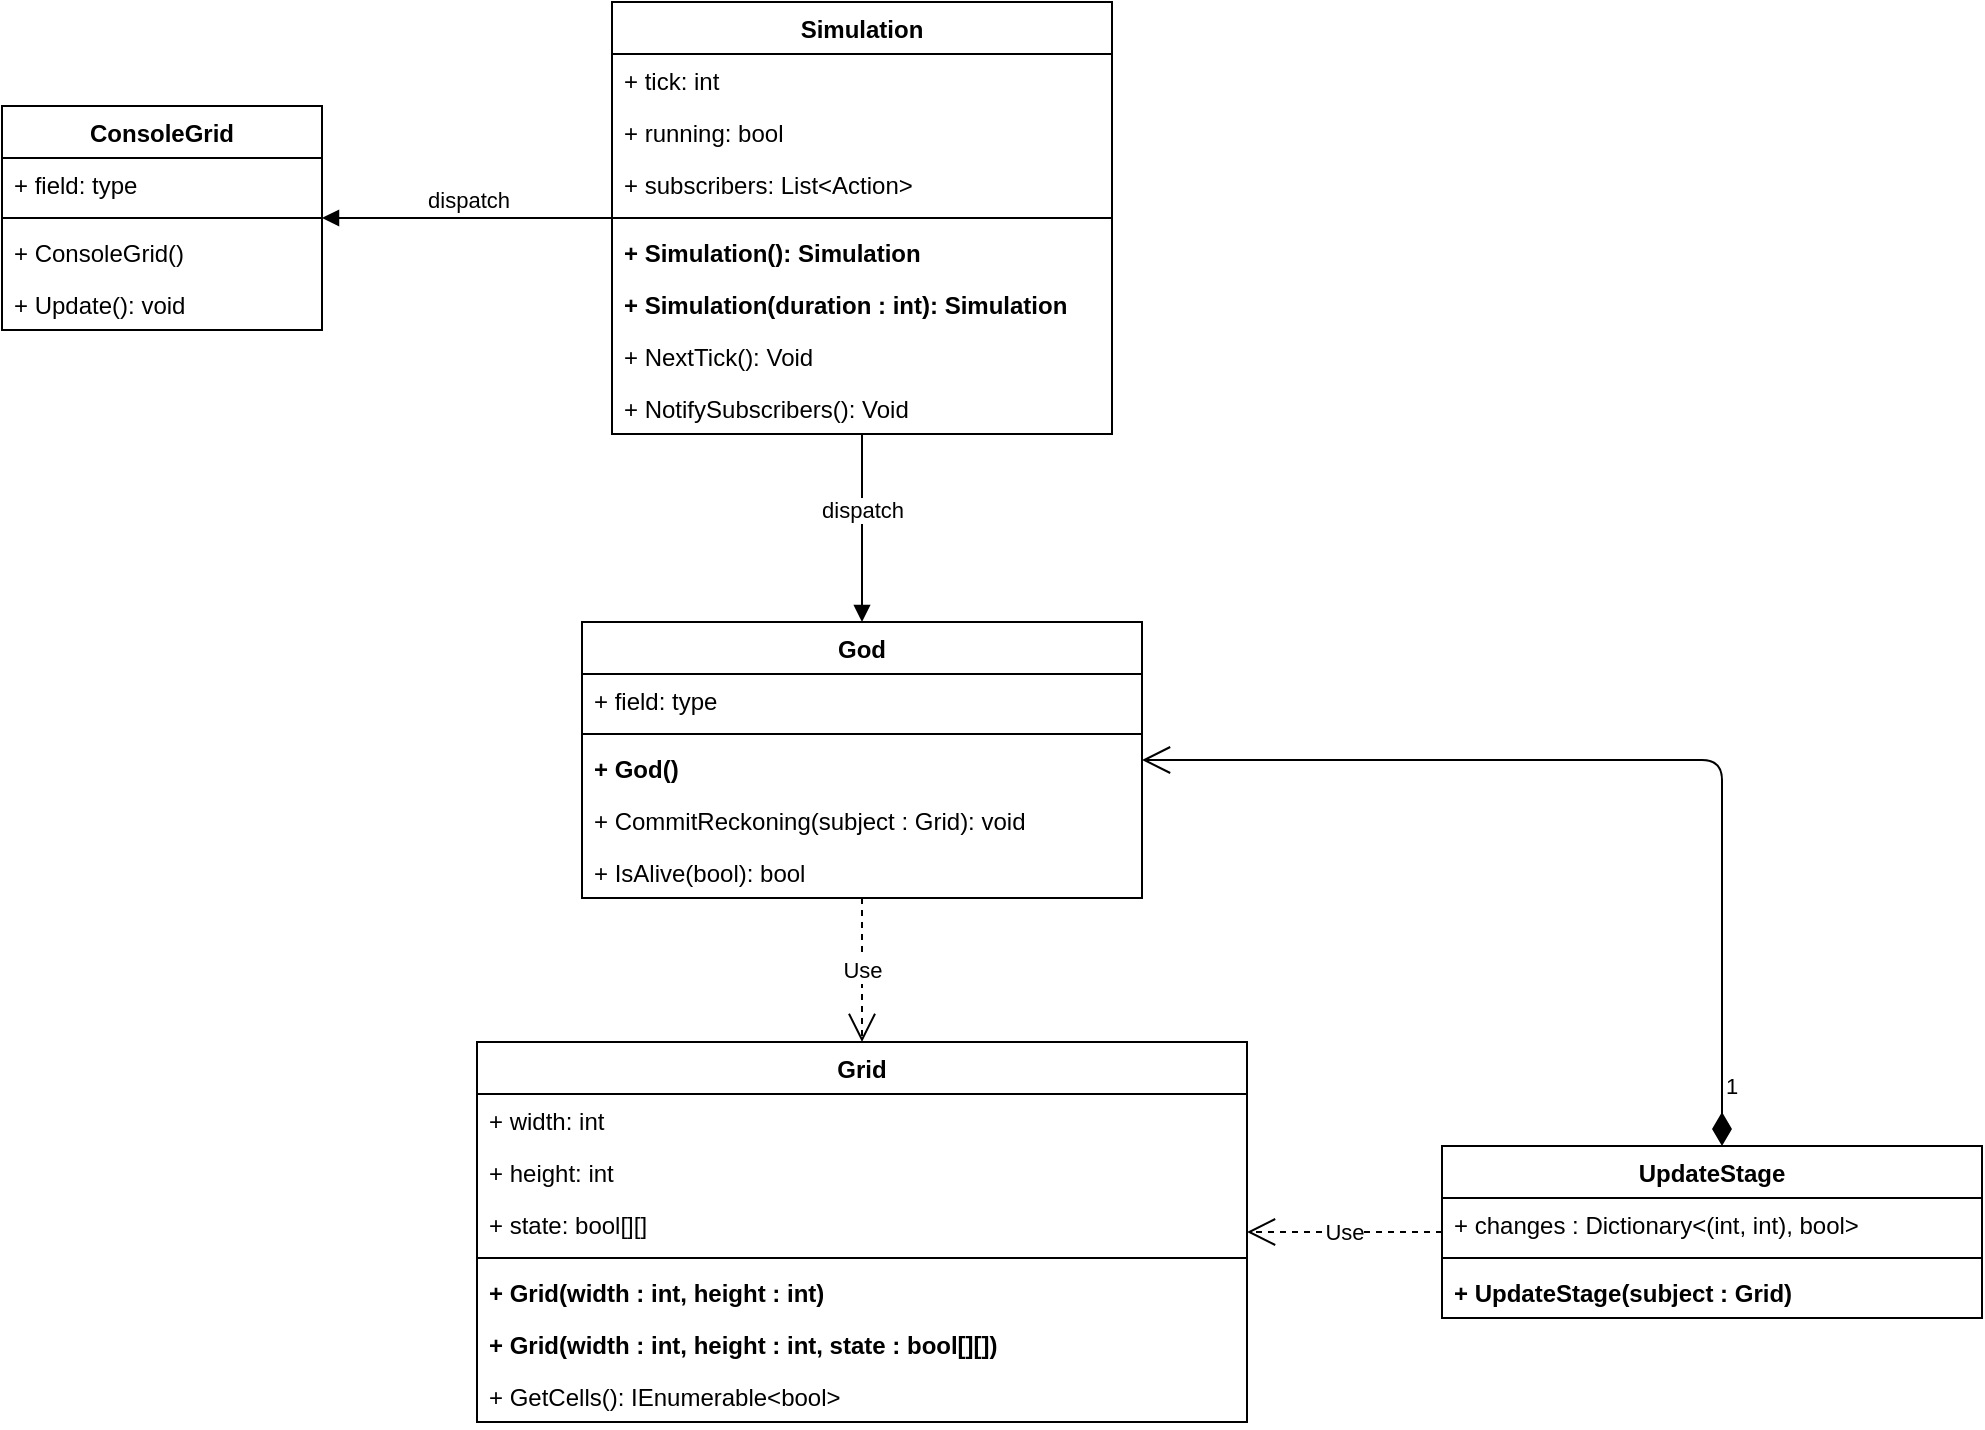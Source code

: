 <mxfile version="13.9.9" type="device"><diagram id="C5RBs43oDa-KdzZeNtuy" name="Page-1"><mxGraphModel dx="1106" dy="830" grid="1" gridSize="10" guides="1" tooltips="1" connect="1" arrows="1" fold="1" page="1" pageScale="1" pageWidth="827" pageHeight="1169" math="0" shadow="0"><root><mxCell id="WIyWlLk6GJQsqaUBKTNV-0"/><mxCell id="WIyWlLk6GJQsqaUBKTNV-1" parent="WIyWlLk6GJQsqaUBKTNV-0"/><mxCell id="uTocEj9UplV9wDQ0nCSj-17" value="God" style="swimlane;fontStyle=1;align=center;verticalAlign=top;childLayout=stackLayout;horizontal=1;startSize=26;horizontalStack=0;resizeParent=1;resizeParentMax=0;resizeLast=0;collapsible=1;marginBottom=0;" parent="WIyWlLk6GJQsqaUBKTNV-1" vertex="1"><mxGeometry x="440" y="360" width="280" height="138" as="geometry"/></mxCell><mxCell id="uTocEj9UplV9wDQ0nCSj-18" value="+ field: type" style="text;strokeColor=none;fillColor=none;align=left;verticalAlign=top;spacingLeft=4;spacingRight=4;overflow=hidden;rotatable=0;points=[[0,0.5],[1,0.5]];portConstraint=eastwest;" parent="uTocEj9UplV9wDQ0nCSj-17" vertex="1"><mxGeometry y="26" width="280" height="26" as="geometry"/></mxCell><mxCell id="uTocEj9UplV9wDQ0nCSj-19" value="" style="line;strokeWidth=1;fillColor=none;align=left;verticalAlign=middle;spacingTop=-1;spacingLeft=3;spacingRight=3;rotatable=0;labelPosition=right;points=[];portConstraint=eastwest;" parent="uTocEj9UplV9wDQ0nCSj-17" vertex="1"><mxGeometry y="52" width="280" height="8" as="geometry"/></mxCell><mxCell id="uTocEj9UplV9wDQ0nCSj-20" value="+ God()" style="text;strokeColor=none;fillColor=none;align=left;verticalAlign=top;spacingLeft=4;spacingRight=4;overflow=hidden;rotatable=0;points=[[0,0.5],[1,0.5]];portConstraint=eastwest;fontStyle=1" parent="uTocEj9UplV9wDQ0nCSj-17" vertex="1"><mxGeometry y="60" width="280" height="26" as="geometry"/></mxCell><mxCell id="uTocEj9UplV9wDQ0nCSj-49" value="+ CommitReckoning(subject : Grid): void" style="text;strokeColor=none;fillColor=none;align=left;verticalAlign=top;spacingLeft=4;spacingRight=4;overflow=hidden;rotatable=0;points=[[0,0.5],[1,0.5]];portConstraint=eastwest;" parent="uTocEj9UplV9wDQ0nCSj-17" vertex="1"><mxGeometry y="86" width="280" height="26" as="geometry"/></mxCell><mxCell id="uTocEj9UplV9wDQ0nCSj-21" value="+ IsAlive(bool): bool" style="text;strokeColor=none;fillColor=none;align=left;verticalAlign=top;spacingLeft=4;spacingRight=4;overflow=hidden;rotatable=0;points=[[0,0.5],[1,0.5]];portConstraint=eastwest;" parent="uTocEj9UplV9wDQ0nCSj-17" vertex="1"><mxGeometry y="112" width="280" height="26" as="geometry"/></mxCell><mxCell id="uTocEj9UplV9wDQ0nCSj-22" value="Use" style="endArrow=open;endSize=12;dashed=1;html=1;" parent="WIyWlLk6GJQsqaUBKTNV-1" source="uTocEj9UplV9wDQ0nCSj-17" target="uTocEj9UplV9wDQ0nCSj-0" edge="1"><mxGeometry width="160" relative="1" as="geometry"><mxPoint x="530" y="650" as="sourcePoint"/><mxPoint x="690" y="650" as="targetPoint"/></mxGeometry></mxCell><mxCell id="uTocEj9UplV9wDQ0nCSj-0" value="Grid" style="swimlane;fontStyle=1;align=center;verticalAlign=top;childLayout=stackLayout;horizontal=1;startSize=26;horizontalStack=0;resizeParent=1;resizeParentMax=0;resizeLast=0;collapsible=1;marginBottom=0;" parent="WIyWlLk6GJQsqaUBKTNV-1" vertex="1"><mxGeometry x="387.5" y="570" width="385" height="190" as="geometry"/></mxCell><mxCell id="uTocEj9UplV9wDQ0nCSj-1" value="+ width: int" style="text;strokeColor=none;fillColor=none;align=left;verticalAlign=top;spacingLeft=4;spacingRight=4;overflow=hidden;rotatable=0;points=[[0,0.5],[1,0.5]];portConstraint=eastwest;" parent="uTocEj9UplV9wDQ0nCSj-0" vertex="1"><mxGeometry y="26" width="385" height="26" as="geometry"/></mxCell><mxCell id="uTocEj9UplV9wDQ0nCSj-4" value="+ height: int" style="text;strokeColor=none;fillColor=none;align=left;verticalAlign=top;spacingLeft=4;spacingRight=4;overflow=hidden;rotatable=0;points=[[0,0.5],[1,0.5]];portConstraint=eastwest;" parent="uTocEj9UplV9wDQ0nCSj-0" vertex="1"><mxGeometry y="52" width="385" height="26" as="geometry"/></mxCell><mxCell id="uTocEj9UplV9wDQ0nCSj-5" value="+ state: bool[][]" style="text;strokeColor=none;fillColor=none;align=left;verticalAlign=top;spacingLeft=4;spacingRight=4;overflow=hidden;rotatable=0;points=[[0,0.5],[1,0.5]];portConstraint=eastwest;" parent="uTocEj9UplV9wDQ0nCSj-0" vertex="1"><mxGeometry y="78" width="385" height="26" as="geometry"/></mxCell><mxCell id="uTocEj9UplV9wDQ0nCSj-2" value="" style="line;strokeWidth=1;fillColor=none;align=left;verticalAlign=middle;spacingTop=-1;spacingLeft=3;spacingRight=3;rotatable=0;labelPosition=right;points=[];portConstraint=eastwest;" parent="uTocEj9UplV9wDQ0nCSj-0" vertex="1"><mxGeometry y="104" width="385" height="8" as="geometry"/></mxCell><mxCell id="uTocEj9UplV9wDQ0nCSj-3" value="+ Grid(width : int, height : int)" style="text;strokeColor=none;fillColor=none;align=left;verticalAlign=top;spacingLeft=4;spacingRight=4;overflow=hidden;rotatable=0;points=[[0,0.5],[1,0.5]];portConstraint=eastwest;fontStyle=1" parent="uTocEj9UplV9wDQ0nCSj-0" vertex="1"><mxGeometry y="112" width="385" height="26" as="geometry"/></mxCell><mxCell id="uTocEj9UplV9wDQ0nCSj-6" value="+ Grid(width : int, height : int, state : bool[][])" style="text;strokeColor=none;fillColor=none;align=left;verticalAlign=top;spacingLeft=4;spacingRight=4;overflow=hidden;rotatable=0;points=[[0,0.5],[1,0.5]];portConstraint=eastwest;fontStyle=1" parent="uTocEj9UplV9wDQ0nCSj-0" vertex="1"><mxGeometry y="138" width="385" height="26" as="geometry"/></mxCell><mxCell id="uTocEj9UplV9wDQ0nCSj-14" value="+ GetCells(): IEnumerable&lt;bool&gt;" style="text;strokeColor=none;fillColor=none;align=left;verticalAlign=top;spacingLeft=4;spacingRight=4;overflow=hidden;rotatable=0;points=[[0,0.5],[1,0.5]];portConstraint=eastwest;fontStyle=0" parent="uTocEj9UplV9wDQ0nCSj-0" vertex="1"><mxGeometry y="164" width="385" height="26" as="geometry"/></mxCell><mxCell id="uTocEj9UplV9wDQ0nCSj-32" value="Use" style="endArrow=open;endSize=12;dashed=1;html=1;" parent="WIyWlLk6GJQsqaUBKTNV-1" source="uTocEj9UplV9wDQ0nCSj-27" target="uTocEj9UplV9wDQ0nCSj-0" edge="1"><mxGeometry width="160" relative="1" as="geometry"><mxPoint x="590" y="482" as="sourcePoint"/><mxPoint x="590" y="580" as="targetPoint"/></mxGeometry></mxCell><mxCell id="uTocEj9UplV9wDQ0nCSj-33" value="1" style="endArrow=open;html=1;endSize=12;startArrow=diamondThin;startSize=14;startFill=1;edgeStyle=elbowEdgeStyle;align=left;verticalAlign=bottom;" parent="WIyWlLk6GJQsqaUBKTNV-1" source="uTocEj9UplV9wDQ0nCSj-27" target="uTocEj9UplV9wDQ0nCSj-17" edge="1"><mxGeometry x="-0.911" relative="1" as="geometry"><mxPoint x="1010" y="622" as="sourcePoint"/><mxPoint x="1000" y="470" as="targetPoint"/><Array as="points"><mxPoint x="1010" y="520"/><mxPoint x="985" y="416"/></Array><mxPoint as="offset"/></mxGeometry></mxCell><mxCell id="uTocEj9UplV9wDQ0nCSj-27" value="UpdateStage" style="swimlane;fontStyle=1;align=center;verticalAlign=top;childLayout=stackLayout;horizontal=1;startSize=26;horizontalStack=0;resizeParent=1;resizeParentMax=0;resizeLast=0;collapsible=1;marginBottom=0;" parent="WIyWlLk6GJQsqaUBKTNV-1" vertex="1"><mxGeometry x="870" y="622" width="270" height="86" as="geometry"/></mxCell><mxCell id="uTocEj9UplV9wDQ0nCSj-28" value="+ changes : Dictionary&lt;(int, int), bool&gt;" style="text;strokeColor=none;fillColor=none;align=left;verticalAlign=top;spacingLeft=4;spacingRight=4;overflow=hidden;rotatable=0;points=[[0,0.5],[1,0.5]];portConstraint=eastwest;" parent="uTocEj9UplV9wDQ0nCSj-27" vertex="1"><mxGeometry y="26" width="270" height="26" as="geometry"/></mxCell><mxCell id="uTocEj9UplV9wDQ0nCSj-29" value="" style="line;strokeWidth=1;fillColor=none;align=left;verticalAlign=middle;spacingTop=-1;spacingLeft=3;spacingRight=3;rotatable=0;labelPosition=right;points=[];portConstraint=eastwest;" parent="uTocEj9UplV9wDQ0nCSj-27" vertex="1"><mxGeometry y="52" width="270" height="8" as="geometry"/></mxCell><mxCell id="uTocEj9UplV9wDQ0nCSj-30" value="+ UpdateStage(subject : Grid)" style="text;strokeColor=none;fillColor=none;align=left;verticalAlign=top;spacingLeft=4;spacingRight=4;overflow=hidden;rotatable=0;points=[[0,0.5],[1,0.5]];portConstraint=eastwest;fontStyle=1" parent="uTocEj9UplV9wDQ0nCSj-27" vertex="1"><mxGeometry y="60" width="270" height="26" as="geometry"/></mxCell><mxCell id="uTocEj9UplV9wDQ0nCSj-38" value="dispatch" style="html=1;verticalAlign=bottom;endArrow=block;" parent="WIyWlLk6GJQsqaUBKTNV-1" source="uTocEj9UplV9wDQ0nCSj-7" target="uTocEj9UplV9wDQ0nCSj-17" edge="1"><mxGeometry width="80" relative="1" as="geometry"><mxPoint x="540" y="240" as="sourcePoint"/><mxPoint x="620" y="240" as="targetPoint"/></mxGeometry></mxCell><mxCell id="uTocEj9UplV9wDQ0nCSj-7" value="Simulation" style="swimlane;fontStyle=1;align=center;verticalAlign=top;childLayout=stackLayout;horizontal=1;startSize=26;horizontalStack=0;resizeParent=1;resizeParentMax=0;resizeLast=0;collapsible=1;marginBottom=0;" parent="WIyWlLk6GJQsqaUBKTNV-1" vertex="1"><mxGeometry x="455" y="50" width="250" height="216" as="geometry"/></mxCell><mxCell id="uTocEj9UplV9wDQ0nCSj-8" value="+ tick: int" style="text;strokeColor=none;fillColor=none;align=left;verticalAlign=top;spacingLeft=4;spacingRight=4;overflow=hidden;rotatable=0;points=[[0,0.5],[1,0.5]];portConstraint=eastwest;" parent="uTocEj9UplV9wDQ0nCSj-7" vertex="1"><mxGeometry y="26" width="250" height="26" as="geometry"/></mxCell><mxCell id="uTocEj9UplV9wDQ0nCSj-11" value="+ running: bool" style="text;strokeColor=none;fillColor=none;align=left;verticalAlign=top;spacingLeft=4;spacingRight=4;overflow=hidden;rotatable=0;points=[[0,0.5],[1,0.5]];portConstraint=eastwest;" parent="uTocEj9UplV9wDQ0nCSj-7" vertex="1"><mxGeometry y="52" width="250" height="26" as="geometry"/></mxCell><mxCell id="uTocEj9UplV9wDQ0nCSj-15" value="+ subscribers: List&lt;Action&gt;" style="text;strokeColor=none;fillColor=none;align=left;verticalAlign=top;spacingLeft=4;spacingRight=4;overflow=hidden;rotatable=0;points=[[0,0.5],[1,0.5]];portConstraint=eastwest;" parent="uTocEj9UplV9wDQ0nCSj-7" vertex="1"><mxGeometry y="78" width="250" height="26" as="geometry"/></mxCell><mxCell id="uTocEj9UplV9wDQ0nCSj-9" value="" style="line;strokeWidth=1;fillColor=none;align=left;verticalAlign=middle;spacingTop=-1;spacingLeft=3;spacingRight=3;rotatable=0;labelPosition=right;points=[];portConstraint=eastwest;" parent="uTocEj9UplV9wDQ0nCSj-7" vertex="1"><mxGeometry y="104" width="250" height="8" as="geometry"/></mxCell><mxCell id="uTocEj9UplV9wDQ0nCSj-10" value="+ Simulation(): Simulation" style="text;strokeColor=none;fillColor=none;align=left;verticalAlign=top;spacingLeft=4;spacingRight=4;overflow=hidden;rotatable=0;points=[[0,0.5],[1,0.5]];portConstraint=eastwest;fontStyle=1" parent="uTocEj9UplV9wDQ0nCSj-7" vertex="1"><mxGeometry y="112" width="250" height="26" as="geometry"/></mxCell><mxCell id="uTocEj9UplV9wDQ0nCSj-12" value="+ Simulation(duration : int): Simulation" style="text;strokeColor=none;fillColor=none;align=left;verticalAlign=top;spacingLeft=4;spacingRight=4;overflow=hidden;rotatable=0;points=[[0,0.5],[1,0.5]];portConstraint=eastwest;fontStyle=1" parent="uTocEj9UplV9wDQ0nCSj-7" vertex="1"><mxGeometry y="138" width="250" height="26" as="geometry"/></mxCell><mxCell id="uTocEj9UplV9wDQ0nCSj-13" value="+ NextTick(): Void" style="text;strokeColor=none;fillColor=none;align=left;verticalAlign=top;spacingLeft=4;spacingRight=4;overflow=hidden;rotatable=0;points=[[0,0.5],[1,0.5]];portConstraint=eastwest;fontStyle=0" parent="uTocEj9UplV9wDQ0nCSj-7" vertex="1"><mxGeometry y="164" width="250" height="26" as="geometry"/></mxCell><mxCell id="uTocEj9UplV9wDQ0nCSj-16" value="+ NotifySubscribers(): Void" style="text;strokeColor=none;fillColor=none;align=left;verticalAlign=top;spacingLeft=4;spacingRight=4;overflow=hidden;rotatable=0;points=[[0,0.5],[1,0.5]];portConstraint=eastwest;fontStyle=0" parent="uTocEj9UplV9wDQ0nCSj-7" vertex="1"><mxGeometry y="190" width="250" height="26" as="geometry"/></mxCell><mxCell id="uTocEj9UplV9wDQ0nCSj-43" value="dispatch" style="html=1;verticalAlign=bottom;endArrow=block;" parent="WIyWlLk6GJQsqaUBKTNV-1" source="uTocEj9UplV9wDQ0nCSj-7" target="uTocEj9UplV9wDQ0nCSj-39" edge="1"><mxGeometry width="80" relative="1" as="geometry"><mxPoint x="590" y="276" as="sourcePoint"/><mxPoint x="590" y="370" as="targetPoint"/></mxGeometry></mxCell><mxCell id="uTocEj9UplV9wDQ0nCSj-39" value="ConsoleGrid" style="swimlane;fontStyle=1;align=center;verticalAlign=top;childLayout=stackLayout;horizontal=1;startSize=26;horizontalStack=0;resizeParent=1;resizeParentMax=0;resizeLast=0;collapsible=1;marginBottom=0;" parent="WIyWlLk6GJQsqaUBKTNV-1" vertex="1"><mxGeometry x="150" y="102" width="160" height="112" as="geometry"/></mxCell><mxCell id="uTocEj9UplV9wDQ0nCSj-40" value="+ field: type" style="text;strokeColor=none;fillColor=none;align=left;verticalAlign=top;spacingLeft=4;spacingRight=4;overflow=hidden;rotatable=0;points=[[0,0.5],[1,0.5]];portConstraint=eastwest;" parent="uTocEj9UplV9wDQ0nCSj-39" vertex="1"><mxGeometry y="26" width="160" height="26" as="geometry"/></mxCell><mxCell id="uTocEj9UplV9wDQ0nCSj-41" value="" style="line;strokeWidth=1;fillColor=none;align=left;verticalAlign=middle;spacingTop=-1;spacingLeft=3;spacingRight=3;rotatable=0;labelPosition=right;points=[];portConstraint=eastwest;" parent="uTocEj9UplV9wDQ0nCSj-39" vertex="1"><mxGeometry y="52" width="160" height="8" as="geometry"/></mxCell><mxCell id="uTocEj9UplV9wDQ0nCSj-42" value="+ ConsoleGrid()" style="text;strokeColor=none;fillColor=none;align=left;verticalAlign=top;spacingLeft=4;spacingRight=4;overflow=hidden;rotatable=0;points=[[0,0.5],[1,0.5]];portConstraint=eastwest;" parent="uTocEj9UplV9wDQ0nCSj-39" vertex="1"><mxGeometry y="60" width="160" height="26" as="geometry"/></mxCell><mxCell id="uTocEj9UplV9wDQ0nCSj-50" value="+ Update(): void" style="text;strokeColor=none;fillColor=none;align=left;verticalAlign=top;spacingLeft=4;spacingRight=4;overflow=hidden;rotatable=0;points=[[0,0.5],[1,0.5]];portConstraint=eastwest;" parent="uTocEj9UplV9wDQ0nCSj-39" vertex="1"><mxGeometry y="86" width="160" height="26" as="geometry"/></mxCell></root></mxGraphModel></diagram></mxfile>